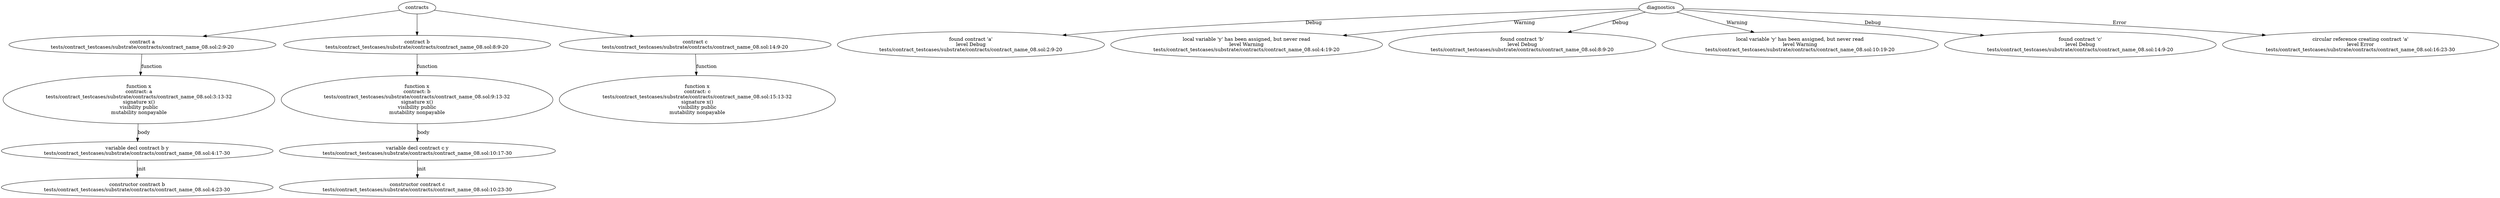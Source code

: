 strict digraph "tests/contract_testcases/substrate/contracts/contract_name_08.sol" {
	contract [label="contract a\ntests/contract_testcases/substrate/contracts/contract_name_08.sol:2:9-20"]
	x [label="function x\ncontract: a\ntests/contract_testcases/substrate/contracts/contract_name_08.sol:3:13-32\nsignature x()\nvisibility public\nmutability nonpayable"]
	var_decl [label="variable decl contract b y\ntests/contract_testcases/substrate/contracts/contract_name_08.sol:4:17-30"]
	constructor [label="constructor contract b\ntests/contract_testcases/substrate/contracts/contract_name_08.sol:4:23-30"]
	contract_5 [label="contract b\ntests/contract_testcases/substrate/contracts/contract_name_08.sol:8:9-20"]
	x_6 [label="function x\ncontract: b\ntests/contract_testcases/substrate/contracts/contract_name_08.sol:9:13-32\nsignature x()\nvisibility public\nmutability nonpayable"]
	var_decl_7 [label="variable decl contract c y\ntests/contract_testcases/substrate/contracts/contract_name_08.sol:10:17-30"]
	constructor_8 [label="constructor contract c\ntests/contract_testcases/substrate/contracts/contract_name_08.sol:10:23-30"]
	contract_9 [label="contract c\ntests/contract_testcases/substrate/contracts/contract_name_08.sol:14:9-20"]
	x_10 [label="function x\ncontract: c\ntests/contract_testcases/substrate/contracts/contract_name_08.sol:15:13-32\nsignature x()\nvisibility public\nmutability nonpayable"]
	diagnostic [label="found contract 'a'\nlevel Debug\ntests/contract_testcases/substrate/contracts/contract_name_08.sol:2:9-20"]
	diagnostic_13 [label="local variable 'y' has been assigned, but never read\nlevel Warning\ntests/contract_testcases/substrate/contracts/contract_name_08.sol:4:19-20"]
	diagnostic_14 [label="found contract 'b'\nlevel Debug\ntests/contract_testcases/substrate/contracts/contract_name_08.sol:8:9-20"]
	diagnostic_15 [label="local variable 'y' has been assigned, but never read\nlevel Warning\ntests/contract_testcases/substrate/contracts/contract_name_08.sol:10:19-20"]
	diagnostic_16 [label="found contract 'c'\nlevel Debug\ntests/contract_testcases/substrate/contracts/contract_name_08.sol:14:9-20"]
	diagnostic_17 [label="circular reference creating contract 'a'\nlevel Error\ntests/contract_testcases/substrate/contracts/contract_name_08.sol:16:23-30"]
	contracts -> contract
	contract -> x [label="function"]
	x -> var_decl [label="body"]
	var_decl -> constructor [label="init"]
	contracts -> contract_5
	contract_5 -> x_6 [label="function"]
	x_6 -> var_decl_7 [label="body"]
	var_decl_7 -> constructor_8 [label="init"]
	contracts -> contract_9
	contract_9 -> x_10 [label="function"]
	diagnostics -> diagnostic [label="Debug"]
	diagnostics -> diagnostic_13 [label="Warning"]
	diagnostics -> diagnostic_14 [label="Debug"]
	diagnostics -> diagnostic_15 [label="Warning"]
	diagnostics -> diagnostic_16 [label="Debug"]
	diagnostics -> diagnostic_17 [label="Error"]
}
